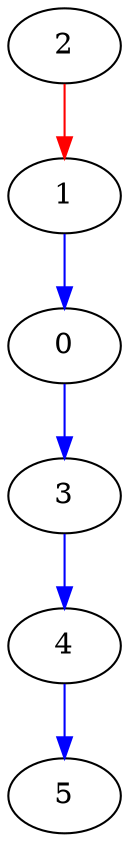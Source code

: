 digraph {
  0 [label="0", color=black];
  1 -> 0 [label="", color=blue];
  2 [label="2", color=black];
  4 [label="4", color=black];
  3 -> 4 [label="", color=blue];
  1 [label="1", color=black];
  2 -> 1 [label="", color=red];
  3 [label="3", color=black];
  0 -> 3 [label="", color=blue];
  5 [label="5", color=black];
  4 -> 5 [label="", color=blue];
}
